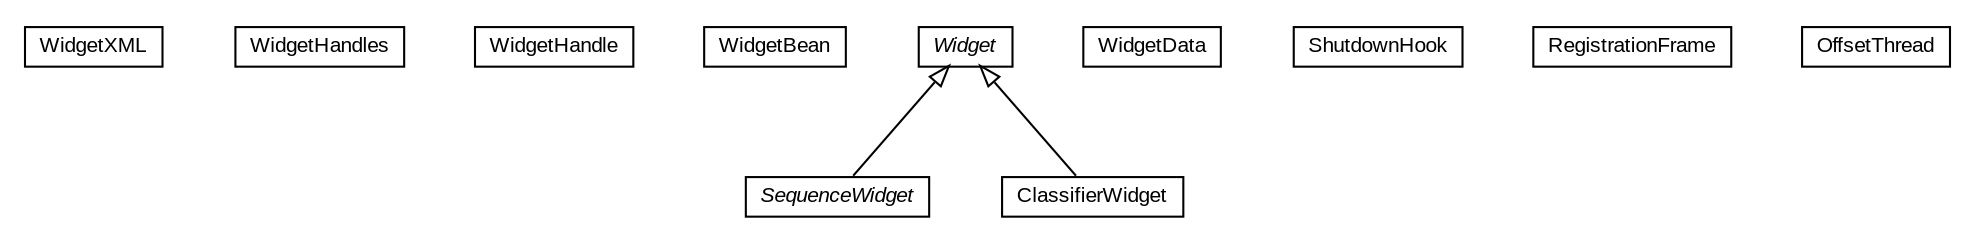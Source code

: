 #!/usr/local/bin/dot
#
# Class diagram 
# Generated by UMLGraph version 5.3 (http://www.umlgraph.org/)
#

digraph G {
	edge [fontname="arial",fontsize=10,labelfontname="arial",labelfontsize=10];
	node [fontname="arial",fontsize=10,shape=plaintext];
	nodesep=0.25;
	ranksep=0.5;
	// context.arch.widget.WidgetXML
	c5079 [label=<<table title="context.arch.widget.WidgetXML" border="0" cellborder="1" cellspacing="0" cellpadding="2" port="p" href="./WidgetXML.html">
		<tr><td><table border="0" cellspacing="0" cellpadding="1">
<tr><td align="center" balign="center"> WidgetXML </td></tr>
		</table></td></tr>
		</table>>, fontname="arial", fontcolor="black", fontsize=10.0];
	// context.arch.widget.WidgetHandles
	c5080 [label=<<table title="context.arch.widget.WidgetHandles" border="0" cellborder="1" cellspacing="0" cellpadding="2" port="p" href="./WidgetHandles.html">
		<tr><td><table border="0" cellspacing="0" cellpadding="1">
<tr><td align="center" balign="center"> WidgetHandles </td></tr>
		</table></td></tr>
		</table>>, fontname="arial", fontcolor="black", fontsize=10.0];
	// context.arch.widget.WidgetHandle
	c5081 [label=<<table title="context.arch.widget.WidgetHandle" border="0" cellborder="1" cellspacing="0" cellpadding="2" port="p" href="./WidgetHandle.html">
		<tr><td><table border="0" cellspacing="0" cellpadding="1">
<tr><td align="center" balign="center"> WidgetHandle </td></tr>
		</table></td></tr>
		</table>>, fontname="arial", fontcolor="black", fontsize=10.0];
	// context.arch.widget.WidgetBean
	c5082 [label=<<table title="context.arch.widget.WidgetBean" border="0" cellborder="1" cellspacing="0" cellpadding="2" port="p" href="./WidgetBean.html">
		<tr><td><table border="0" cellspacing="0" cellpadding="1">
<tr><td align="center" balign="center"> WidgetBean </td></tr>
		</table></td></tr>
		</table>>, fontname="arial", fontcolor="black", fontsize=10.0];
	// context.arch.widget.Widget
	c5083 [label=<<table title="context.arch.widget.Widget" border="0" cellborder="1" cellspacing="0" cellpadding="2" port="p" href="./Widget.html">
		<tr><td><table border="0" cellspacing="0" cellpadding="1">
<tr><td align="center" balign="center"><font face="arial italic"> Widget </font></td></tr>
		</table></td></tr>
		</table>>, fontname="arial", fontcolor="black", fontsize=10.0];
	// context.arch.widget.Widget.WidgetData
	c5084 [label=<<table title="context.arch.widget.Widget.WidgetData" border="0" cellborder="1" cellspacing="0" cellpadding="2" port="p" href="./Widget.WidgetData.html">
		<tr><td><table border="0" cellspacing="0" cellpadding="1">
<tr><td align="center" balign="center"> WidgetData </td></tr>
		</table></td></tr>
		</table>>, fontname="arial", fontcolor="black", fontsize=10.0];
	// context.arch.widget.Widget.ShutdownHook
	c5085 [label=<<table title="context.arch.widget.Widget.ShutdownHook" border="0" cellborder="1" cellspacing="0" cellpadding="2" port="p" href="./Widget.ShutdownHook.html">
		<tr><td><table border="0" cellspacing="0" cellpadding="1">
<tr><td align="center" balign="center"> ShutdownHook </td></tr>
		</table></td></tr>
		</table>>, fontname="arial", fontcolor="black", fontsize=10.0];
	// context.arch.widget.SequenceWidget
	c5086 [label=<<table title="context.arch.widget.SequenceWidget" border="0" cellborder="1" cellspacing="0" cellpadding="2" port="p" href="./SequenceWidget.html">
		<tr><td><table border="0" cellspacing="0" cellpadding="1">
<tr><td align="center" balign="center"><font face="arial italic"> SequenceWidget </font></td></tr>
		</table></td></tr>
		</table>>, fontname="arial", fontcolor="black", fontsize=10.0];
	// context.arch.widget.RegistrationFrame
	c5087 [label=<<table title="context.arch.widget.RegistrationFrame" border="0" cellborder="1" cellspacing="0" cellpadding="2" port="p" href="./RegistrationFrame.html">
		<tr><td><table border="0" cellspacing="0" cellpadding="1">
<tr><td align="center" balign="center"> RegistrationFrame </td></tr>
		</table></td></tr>
		</table>>, fontname="arial", fontcolor="black", fontsize=10.0];
	// context.arch.widget.OffsetThread
	c5088 [label=<<table title="context.arch.widget.OffsetThread" border="0" cellborder="1" cellspacing="0" cellpadding="2" port="p" href="./OffsetThread.html">
		<tr><td><table border="0" cellspacing="0" cellpadding="1">
<tr><td align="center" balign="center"> OffsetThread </td></tr>
		</table></td></tr>
		</table>>, fontname="arial", fontcolor="black", fontsize=10.0];
	// context.arch.widget.ClassifierWidget
	c5089 [label=<<table title="context.arch.widget.ClassifierWidget" border="0" cellborder="1" cellspacing="0" cellpadding="2" port="p" href="./ClassifierWidget.html">
		<tr><td><table border="0" cellspacing="0" cellpadding="1">
<tr><td align="center" balign="center"> ClassifierWidget </td></tr>
		</table></td></tr>
		</table>>, fontname="arial", fontcolor="black", fontsize=10.0];
	//context.arch.widget.SequenceWidget extends context.arch.widget.Widget
	c5083:p -> c5086:p [dir=back,arrowtail=empty];
	//context.arch.widget.ClassifierWidget extends context.arch.widget.Widget
	c5083:p -> c5089:p [dir=back,arrowtail=empty];
}

